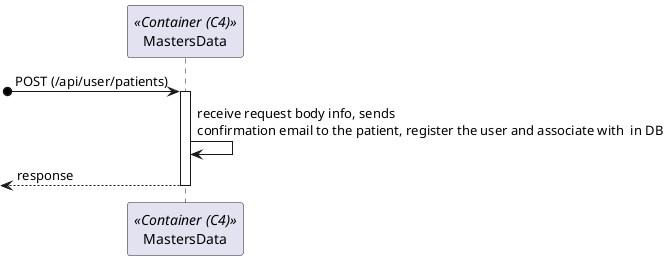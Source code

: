 ```plantuml
@startuml Process_View
participant "MastersData" as BE <<Container (C4)>>

[o-> BE: POST (/api/user/patients)
activate BE
BE -> BE: receive request body info, sends\nconfirmation email to the patient, register the user and associate with  in DB
<-- BE: response
deactivate BE
@enduml
```